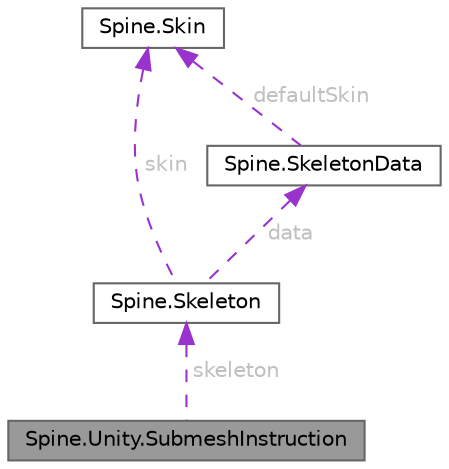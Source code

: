 digraph "Spine.Unity.SubmeshInstruction"
{
 // LATEX_PDF_SIZE
  bgcolor="transparent";
  edge [fontname=Helvetica,fontsize=10,labelfontname=Helvetica,labelfontsize=10];
  node [fontname=Helvetica,fontsize=10,shape=box,height=0.2,width=0.4];
  Node1 [id="Node000001",label="Spine.Unity.SubmeshInstruction",height=0.2,width=0.4,color="gray40", fillcolor="grey60", style="filled", fontcolor="black",tooltip="Instructions for how to generate a mesh or submesh: \"Render this skeleton's slots: start slot,..."];
  Node2 -> Node1 [id="edge1_Node000001_Node000002",dir="back",color="darkorchid3",style="dashed",tooltip=" ",label=" skeleton",fontcolor="grey" ];
  Node2 [id="Node000002",label="Spine.Skeleton",height=0.2,width=0.4,color="gray40", fillcolor="white", style="filled",URL="$class_spine_1_1_skeleton.html",tooltip=" "];
  Node3 -> Node2 [id="edge2_Node000002_Node000003",dir="back",color="darkorchid3",style="dashed",tooltip=" ",label=" data",fontcolor="grey" ];
  Node3 [id="Node000003",label="Spine.SkeletonData",height=0.2,width=0.4,color="gray40", fillcolor="white", style="filled",URL="$class_spine_1_1_skeleton_data.html",tooltip="Stores the setup pose and all of the stateless data for a skeleton."];
  Node4 -> Node3 [id="edge3_Node000003_Node000004",dir="back",color="darkorchid3",style="dashed",tooltip=" ",label=" defaultSkin",fontcolor="grey" ];
  Node4 [id="Node000004",label="Spine.Skin",height=0.2,width=0.4,color="gray40", fillcolor="white", style="filled",URL="$class_spine_1_1_skin.html",tooltip="Stores attachments by slot index and attachment name."];
  Node4 -> Node2 [id="edge4_Node000002_Node000004",dir="back",color="darkorchid3",style="dashed",tooltip=" ",label=" skin",fontcolor="grey" ];
}
